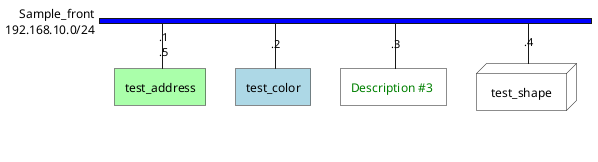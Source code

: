 {
  "sha1": "70nww4ffjbs1k859qyzgargcn6hu3mz",
  "insertion": {
    "when": "2024-05-30T20:48:21.094Z",
    "url": "https://github.com/plantuml/plantuml/issues/1224#issuecomment-1362055648",
    "user": "plantuml@gmail.com"
  }
}
@startuml
nwdiag {
  network Sample_front {
    address = "192.168.10.0/24"
    color = "blue"

    test_address [address = " .1,  .5", color = "#aaffaa"]
    test_color [address = ".2", color = "lightblue"]
    test_description [address = ".3", description = "<color:green>Description #3 ", color = "#00000000"]
    test_shape [address = ".4", shape = "node", color = "transparent"]
  }
}
@enduml
